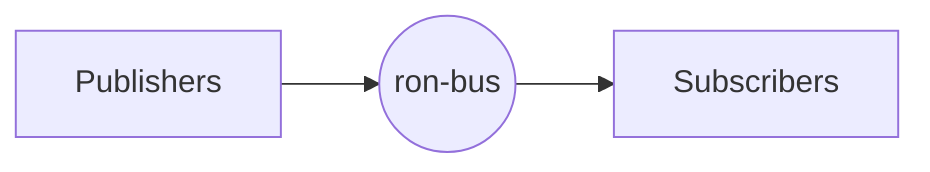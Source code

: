 %% Mermaid arch diagram placeholder
flowchart LR
  A[Publishers] --> B((ron-bus))
  B --> C[Subscribers]